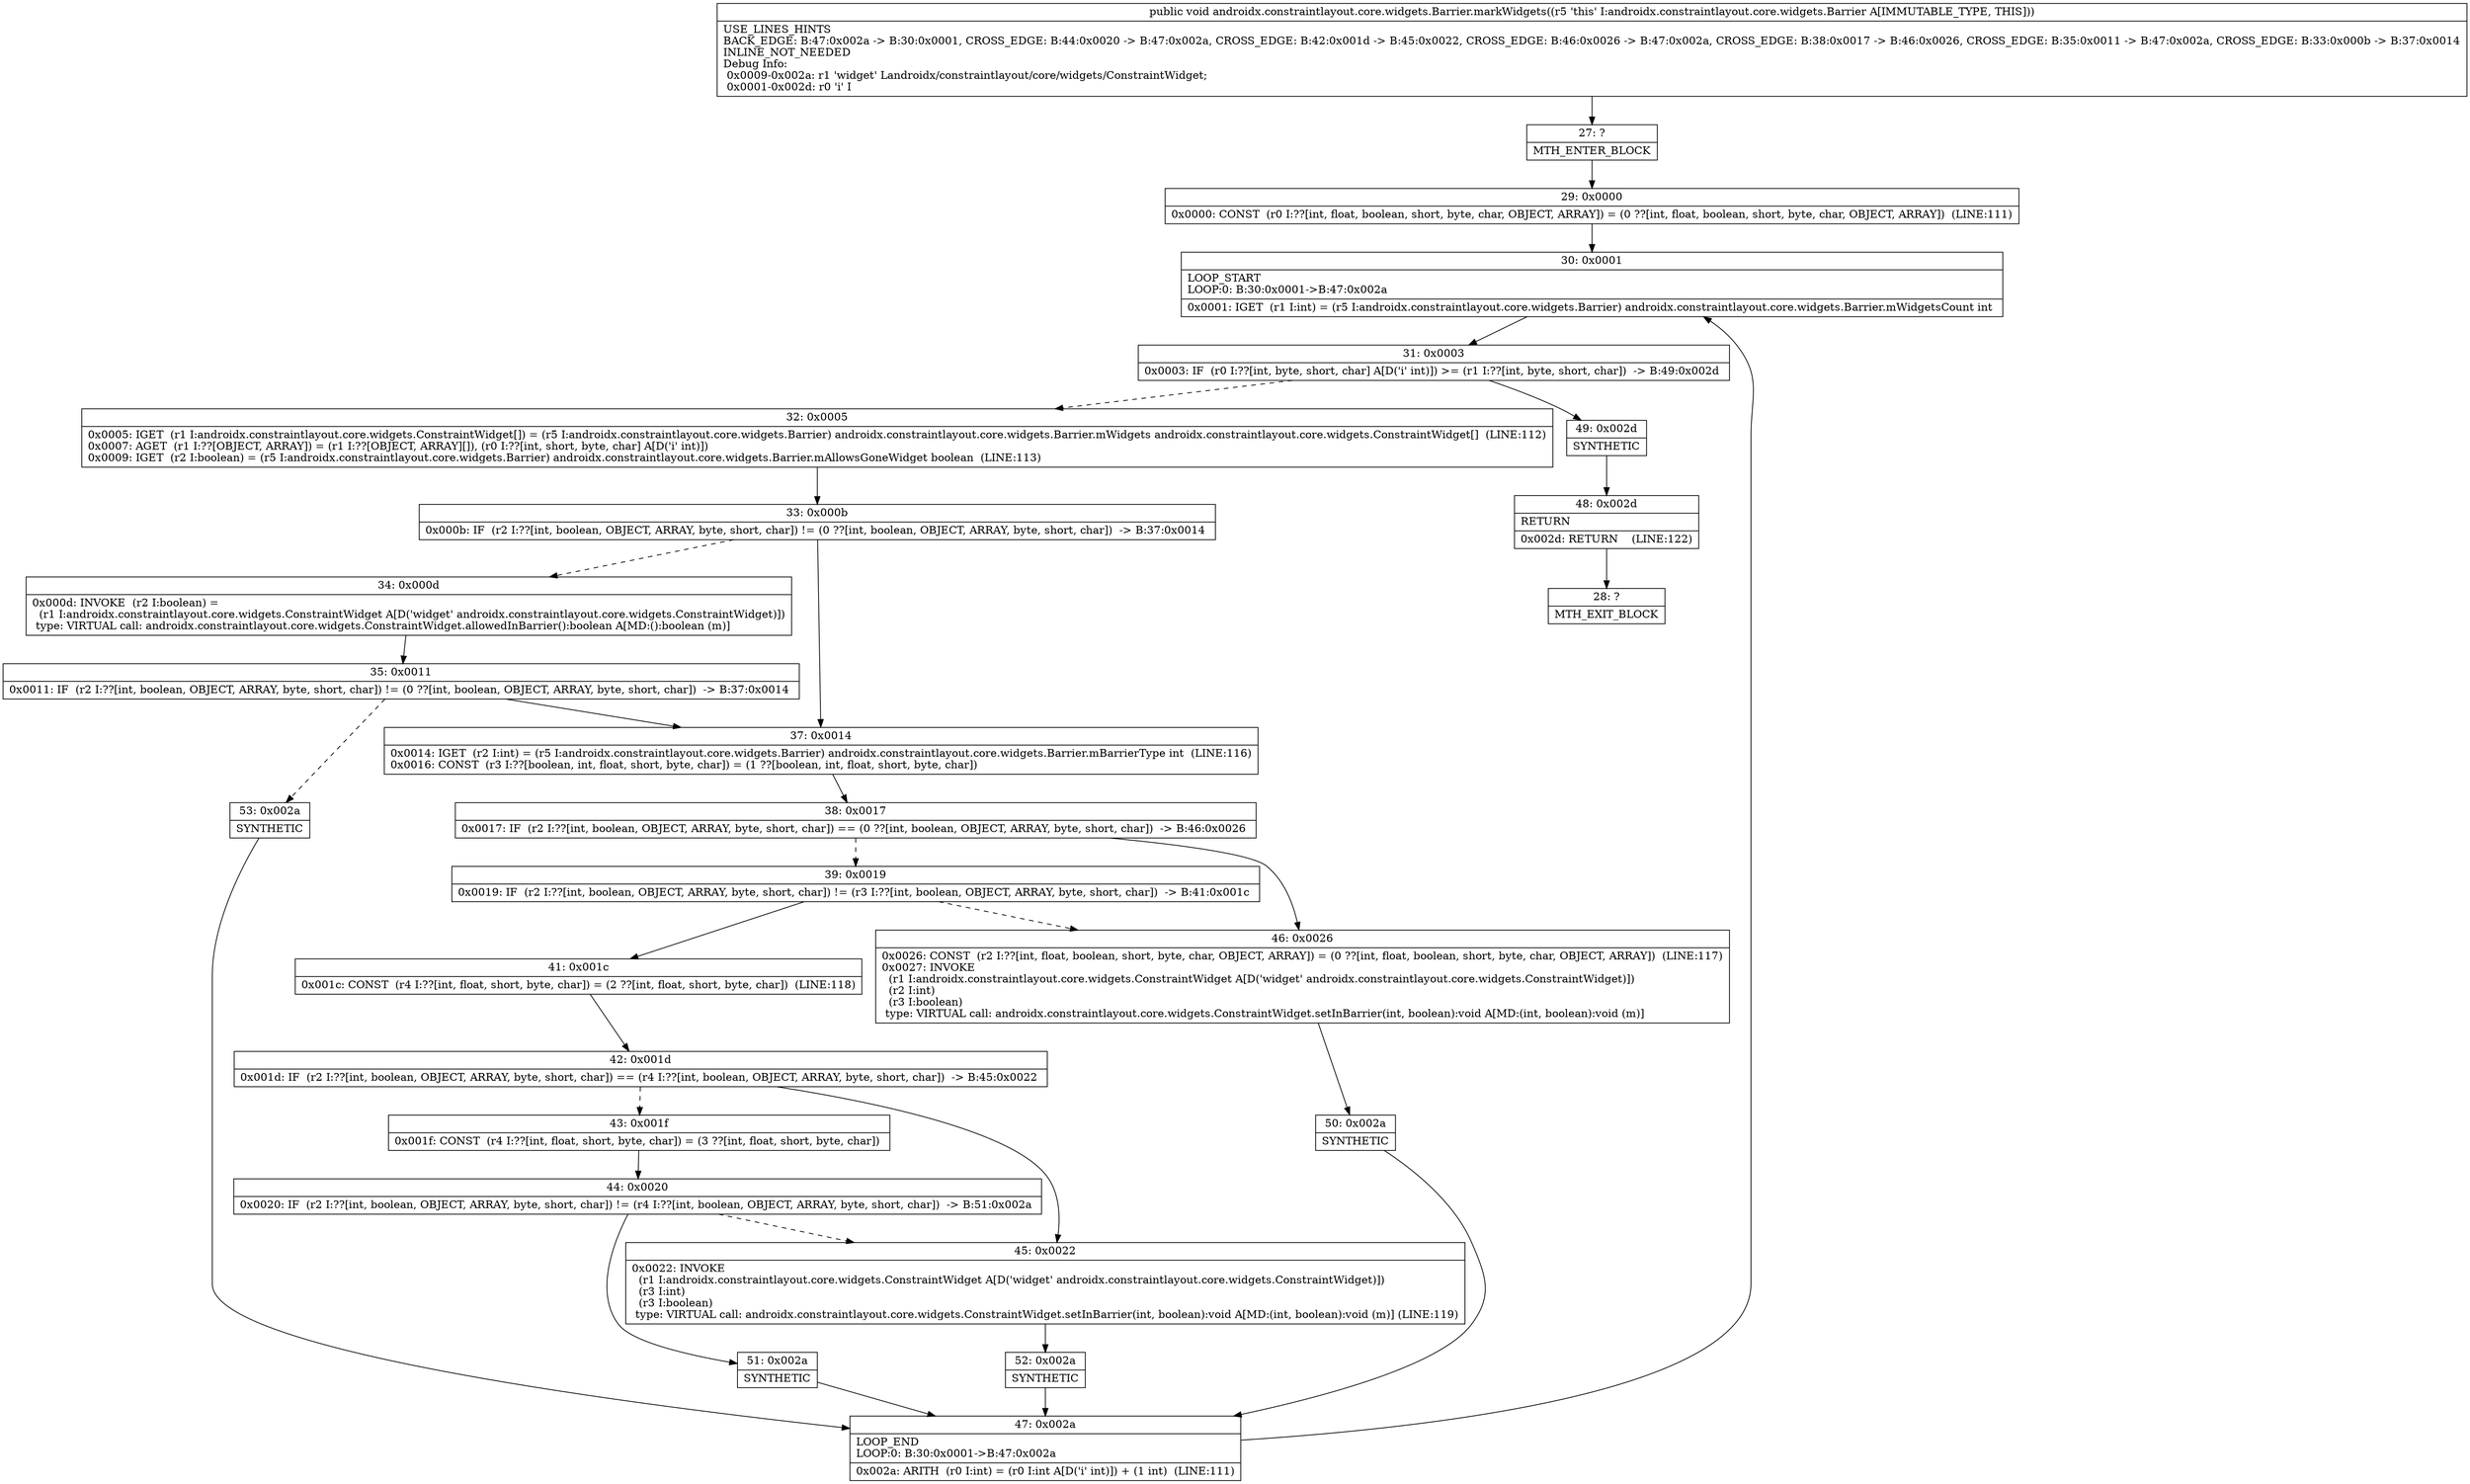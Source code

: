 digraph "CFG forandroidx.constraintlayout.core.widgets.Barrier.markWidgets()V" {
Node_27 [shape=record,label="{27\:\ ?|MTH_ENTER_BLOCK\l}"];
Node_29 [shape=record,label="{29\:\ 0x0000|0x0000: CONST  (r0 I:??[int, float, boolean, short, byte, char, OBJECT, ARRAY]) = (0 ??[int, float, boolean, short, byte, char, OBJECT, ARRAY])  (LINE:111)\l}"];
Node_30 [shape=record,label="{30\:\ 0x0001|LOOP_START\lLOOP:0: B:30:0x0001\-\>B:47:0x002a\l|0x0001: IGET  (r1 I:int) = (r5 I:androidx.constraintlayout.core.widgets.Barrier) androidx.constraintlayout.core.widgets.Barrier.mWidgetsCount int \l}"];
Node_31 [shape=record,label="{31\:\ 0x0003|0x0003: IF  (r0 I:??[int, byte, short, char] A[D('i' int)]) \>= (r1 I:??[int, byte, short, char])  \-\> B:49:0x002d \l}"];
Node_32 [shape=record,label="{32\:\ 0x0005|0x0005: IGET  (r1 I:androidx.constraintlayout.core.widgets.ConstraintWidget[]) = (r5 I:androidx.constraintlayout.core.widgets.Barrier) androidx.constraintlayout.core.widgets.Barrier.mWidgets androidx.constraintlayout.core.widgets.ConstraintWidget[]  (LINE:112)\l0x0007: AGET  (r1 I:??[OBJECT, ARRAY]) = (r1 I:??[OBJECT, ARRAY][]), (r0 I:??[int, short, byte, char] A[D('i' int)]) \l0x0009: IGET  (r2 I:boolean) = (r5 I:androidx.constraintlayout.core.widgets.Barrier) androidx.constraintlayout.core.widgets.Barrier.mAllowsGoneWidget boolean  (LINE:113)\l}"];
Node_33 [shape=record,label="{33\:\ 0x000b|0x000b: IF  (r2 I:??[int, boolean, OBJECT, ARRAY, byte, short, char]) != (0 ??[int, boolean, OBJECT, ARRAY, byte, short, char])  \-\> B:37:0x0014 \l}"];
Node_34 [shape=record,label="{34\:\ 0x000d|0x000d: INVOKE  (r2 I:boolean) = \l  (r1 I:androidx.constraintlayout.core.widgets.ConstraintWidget A[D('widget' androidx.constraintlayout.core.widgets.ConstraintWidget)])\l type: VIRTUAL call: androidx.constraintlayout.core.widgets.ConstraintWidget.allowedInBarrier():boolean A[MD:():boolean (m)]\l}"];
Node_35 [shape=record,label="{35\:\ 0x0011|0x0011: IF  (r2 I:??[int, boolean, OBJECT, ARRAY, byte, short, char]) != (0 ??[int, boolean, OBJECT, ARRAY, byte, short, char])  \-\> B:37:0x0014 \l}"];
Node_53 [shape=record,label="{53\:\ 0x002a|SYNTHETIC\l}"];
Node_47 [shape=record,label="{47\:\ 0x002a|LOOP_END\lLOOP:0: B:30:0x0001\-\>B:47:0x002a\l|0x002a: ARITH  (r0 I:int) = (r0 I:int A[D('i' int)]) + (1 int)  (LINE:111)\l}"];
Node_37 [shape=record,label="{37\:\ 0x0014|0x0014: IGET  (r2 I:int) = (r5 I:androidx.constraintlayout.core.widgets.Barrier) androidx.constraintlayout.core.widgets.Barrier.mBarrierType int  (LINE:116)\l0x0016: CONST  (r3 I:??[boolean, int, float, short, byte, char]) = (1 ??[boolean, int, float, short, byte, char]) \l}"];
Node_38 [shape=record,label="{38\:\ 0x0017|0x0017: IF  (r2 I:??[int, boolean, OBJECT, ARRAY, byte, short, char]) == (0 ??[int, boolean, OBJECT, ARRAY, byte, short, char])  \-\> B:46:0x0026 \l}"];
Node_39 [shape=record,label="{39\:\ 0x0019|0x0019: IF  (r2 I:??[int, boolean, OBJECT, ARRAY, byte, short, char]) != (r3 I:??[int, boolean, OBJECT, ARRAY, byte, short, char])  \-\> B:41:0x001c \l}"];
Node_41 [shape=record,label="{41\:\ 0x001c|0x001c: CONST  (r4 I:??[int, float, short, byte, char]) = (2 ??[int, float, short, byte, char])  (LINE:118)\l}"];
Node_42 [shape=record,label="{42\:\ 0x001d|0x001d: IF  (r2 I:??[int, boolean, OBJECT, ARRAY, byte, short, char]) == (r4 I:??[int, boolean, OBJECT, ARRAY, byte, short, char])  \-\> B:45:0x0022 \l}"];
Node_43 [shape=record,label="{43\:\ 0x001f|0x001f: CONST  (r4 I:??[int, float, short, byte, char]) = (3 ??[int, float, short, byte, char]) \l}"];
Node_44 [shape=record,label="{44\:\ 0x0020|0x0020: IF  (r2 I:??[int, boolean, OBJECT, ARRAY, byte, short, char]) != (r4 I:??[int, boolean, OBJECT, ARRAY, byte, short, char])  \-\> B:51:0x002a \l}"];
Node_51 [shape=record,label="{51\:\ 0x002a|SYNTHETIC\l}"];
Node_45 [shape=record,label="{45\:\ 0x0022|0x0022: INVOKE  \l  (r1 I:androidx.constraintlayout.core.widgets.ConstraintWidget A[D('widget' androidx.constraintlayout.core.widgets.ConstraintWidget)])\l  (r3 I:int)\l  (r3 I:boolean)\l type: VIRTUAL call: androidx.constraintlayout.core.widgets.ConstraintWidget.setInBarrier(int, boolean):void A[MD:(int, boolean):void (m)] (LINE:119)\l}"];
Node_52 [shape=record,label="{52\:\ 0x002a|SYNTHETIC\l}"];
Node_46 [shape=record,label="{46\:\ 0x0026|0x0026: CONST  (r2 I:??[int, float, boolean, short, byte, char, OBJECT, ARRAY]) = (0 ??[int, float, boolean, short, byte, char, OBJECT, ARRAY])  (LINE:117)\l0x0027: INVOKE  \l  (r1 I:androidx.constraintlayout.core.widgets.ConstraintWidget A[D('widget' androidx.constraintlayout.core.widgets.ConstraintWidget)])\l  (r2 I:int)\l  (r3 I:boolean)\l type: VIRTUAL call: androidx.constraintlayout.core.widgets.ConstraintWidget.setInBarrier(int, boolean):void A[MD:(int, boolean):void (m)]\l}"];
Node_50 [shape=record,label="{50\:\ 0x002a|SYNTHETIC\l}"];
Node_49 [shape=record,label="{49\:\ 0x002d|SYNTHETIC\l}"];
Node_48 [shape=record,label="{48\:\ 0x002d|RETURN\l|0x002d: RETURN    (LINE:122)\l}"];
Node_28 [shape=record,label="{28\:\ ?|MTH_EXIT_BLOCK\l}"];
MethodNode[shape=record,label="{public void androidx.constraintlayout.core.widgets.Barrier.markWidgets((r5 'this' I:androidx.constraintlayout.core.widgets.Barrier A[IMMUTABLE_TYPE, THIS]))  | USE_LINES_HINTS\lBACK_EDGE: B:47:0x002a \-\> B:30:0x0001, CROSS_EDGE: B:44:0x0020 \-\> B:47:0x002a, CROSS_EDGE: B:42:0x001d \-\> B:45:0x0022, CROSS_EDGE: B:46:0x0026 \-\> B:47:0x002a, CROSS_EDGE: B:38:0x0017 \-\> B:46:0x0026, CROSS_EDGE: B:35:0x0011 \-\> B:47:0x002a, CROSS_EDGE: B:33:0x000b \-\> B:37:0x0014\lINLINE_NOT_NEEDED\lDebug Info:\l  0x0009\-0x002a: r1 'widget' Landroidx\/constraintlayout\/core\/widgets\/ConstraintWidget;\l  0x0001\-0x002d: r0 'i' I\l}"];
MethodNode -> Node_27;Node_27 -> Node_29;
Node_29 -> Node_30;
Node_30 -> Node_31;
Node_31 -> Node_32[style=dashed];
Node_31 -> Node_49;
Node_32 -> Node_33;
Node_33 -> Node_34[style=dashed];
Node_33 -> Node_37;
Node_34 -> Node_35;
Node_35 -> Node_37;
Node_35 -> Node_53[style=dashed];
Node_53 -> Node_47;
Node_47 -> Node_30;
Node_37 -> Node_38;
Node_38 -> Node_39[style=dashed];
Node_38 -> Node_46;
Node_39 -> Node_41;
Node_39 -> Node_46[style=dashed];
Node_41 -> Node_42;
Node_42 -> Node_43[style=dashed];
Node_42 -> Node_45;
Node_43 -> Node_44;
Node_44 -> Node_45[style=dashed];
Node_44 -> Node_51;
Node_51 -> Node_47;
Node_45 -> Node_52;
Node_52 -> Node_47;
Node_46 -> Node_50;
Node_50 -> Node_47;
Node_49 -> Node_48;
Node_48 -> Node_28;
}

